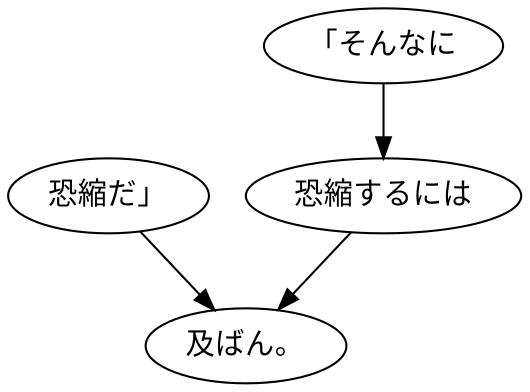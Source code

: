 digraph graph1005 {
	node0 [label="恐縮だ」"];
	node1 [label="「そんなに"];
	node2 [label="恐縮するには"];
	node3 [label="及ばん。"];
	node0 -> node3;
	node1 -> node2;
	node2 -> node3;
}
